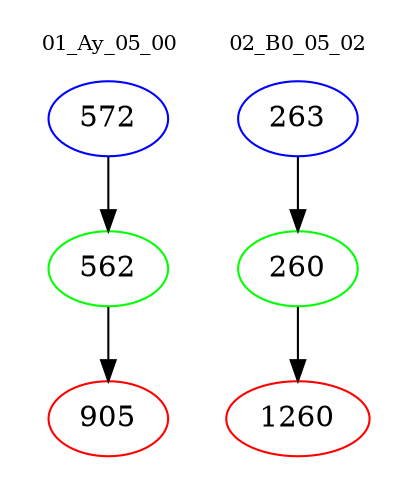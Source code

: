 digraph{
subgraph cluster_0 {
color = white
label = "01_Ay_05_00";
fontsize=10;
T0_572 [label="572", color="blue"]
T0_572 -> T0_562 [color="black"]
T0_562 [label="562", color="green"]
T0_562 -> T0_905 [color="black"]
T0_905 [label="905", color="red"]
}
subgraph cluster_1 {
color = white
label = "02_B0_05_02";
fontsize=10;
T1_263 [label="263", color="blue"]
T1_263 -> T1_260 [color="black"]
T1_260 [label="260", color="green"]
T1_260 -> T1_1260 [color="black"]
T1_1260 [label="1260", color="red"]
}
}
